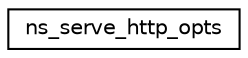 digraph "Graphical Class Hierarchy"
{
  edge [fontname="Helvetica",fontsize="10",labelfontname="Helvetica",labelfontsize="10"];
  node [fontname="Helvetica",fontsize="10",shape=record];
  rankdir="LR";
  Node1 [label="ns_serve_http_opts",height=0.2,width=0.4,color="black", fillcolor="white", style="filled",URL="$structns__serve__http__opts.html"];
}
